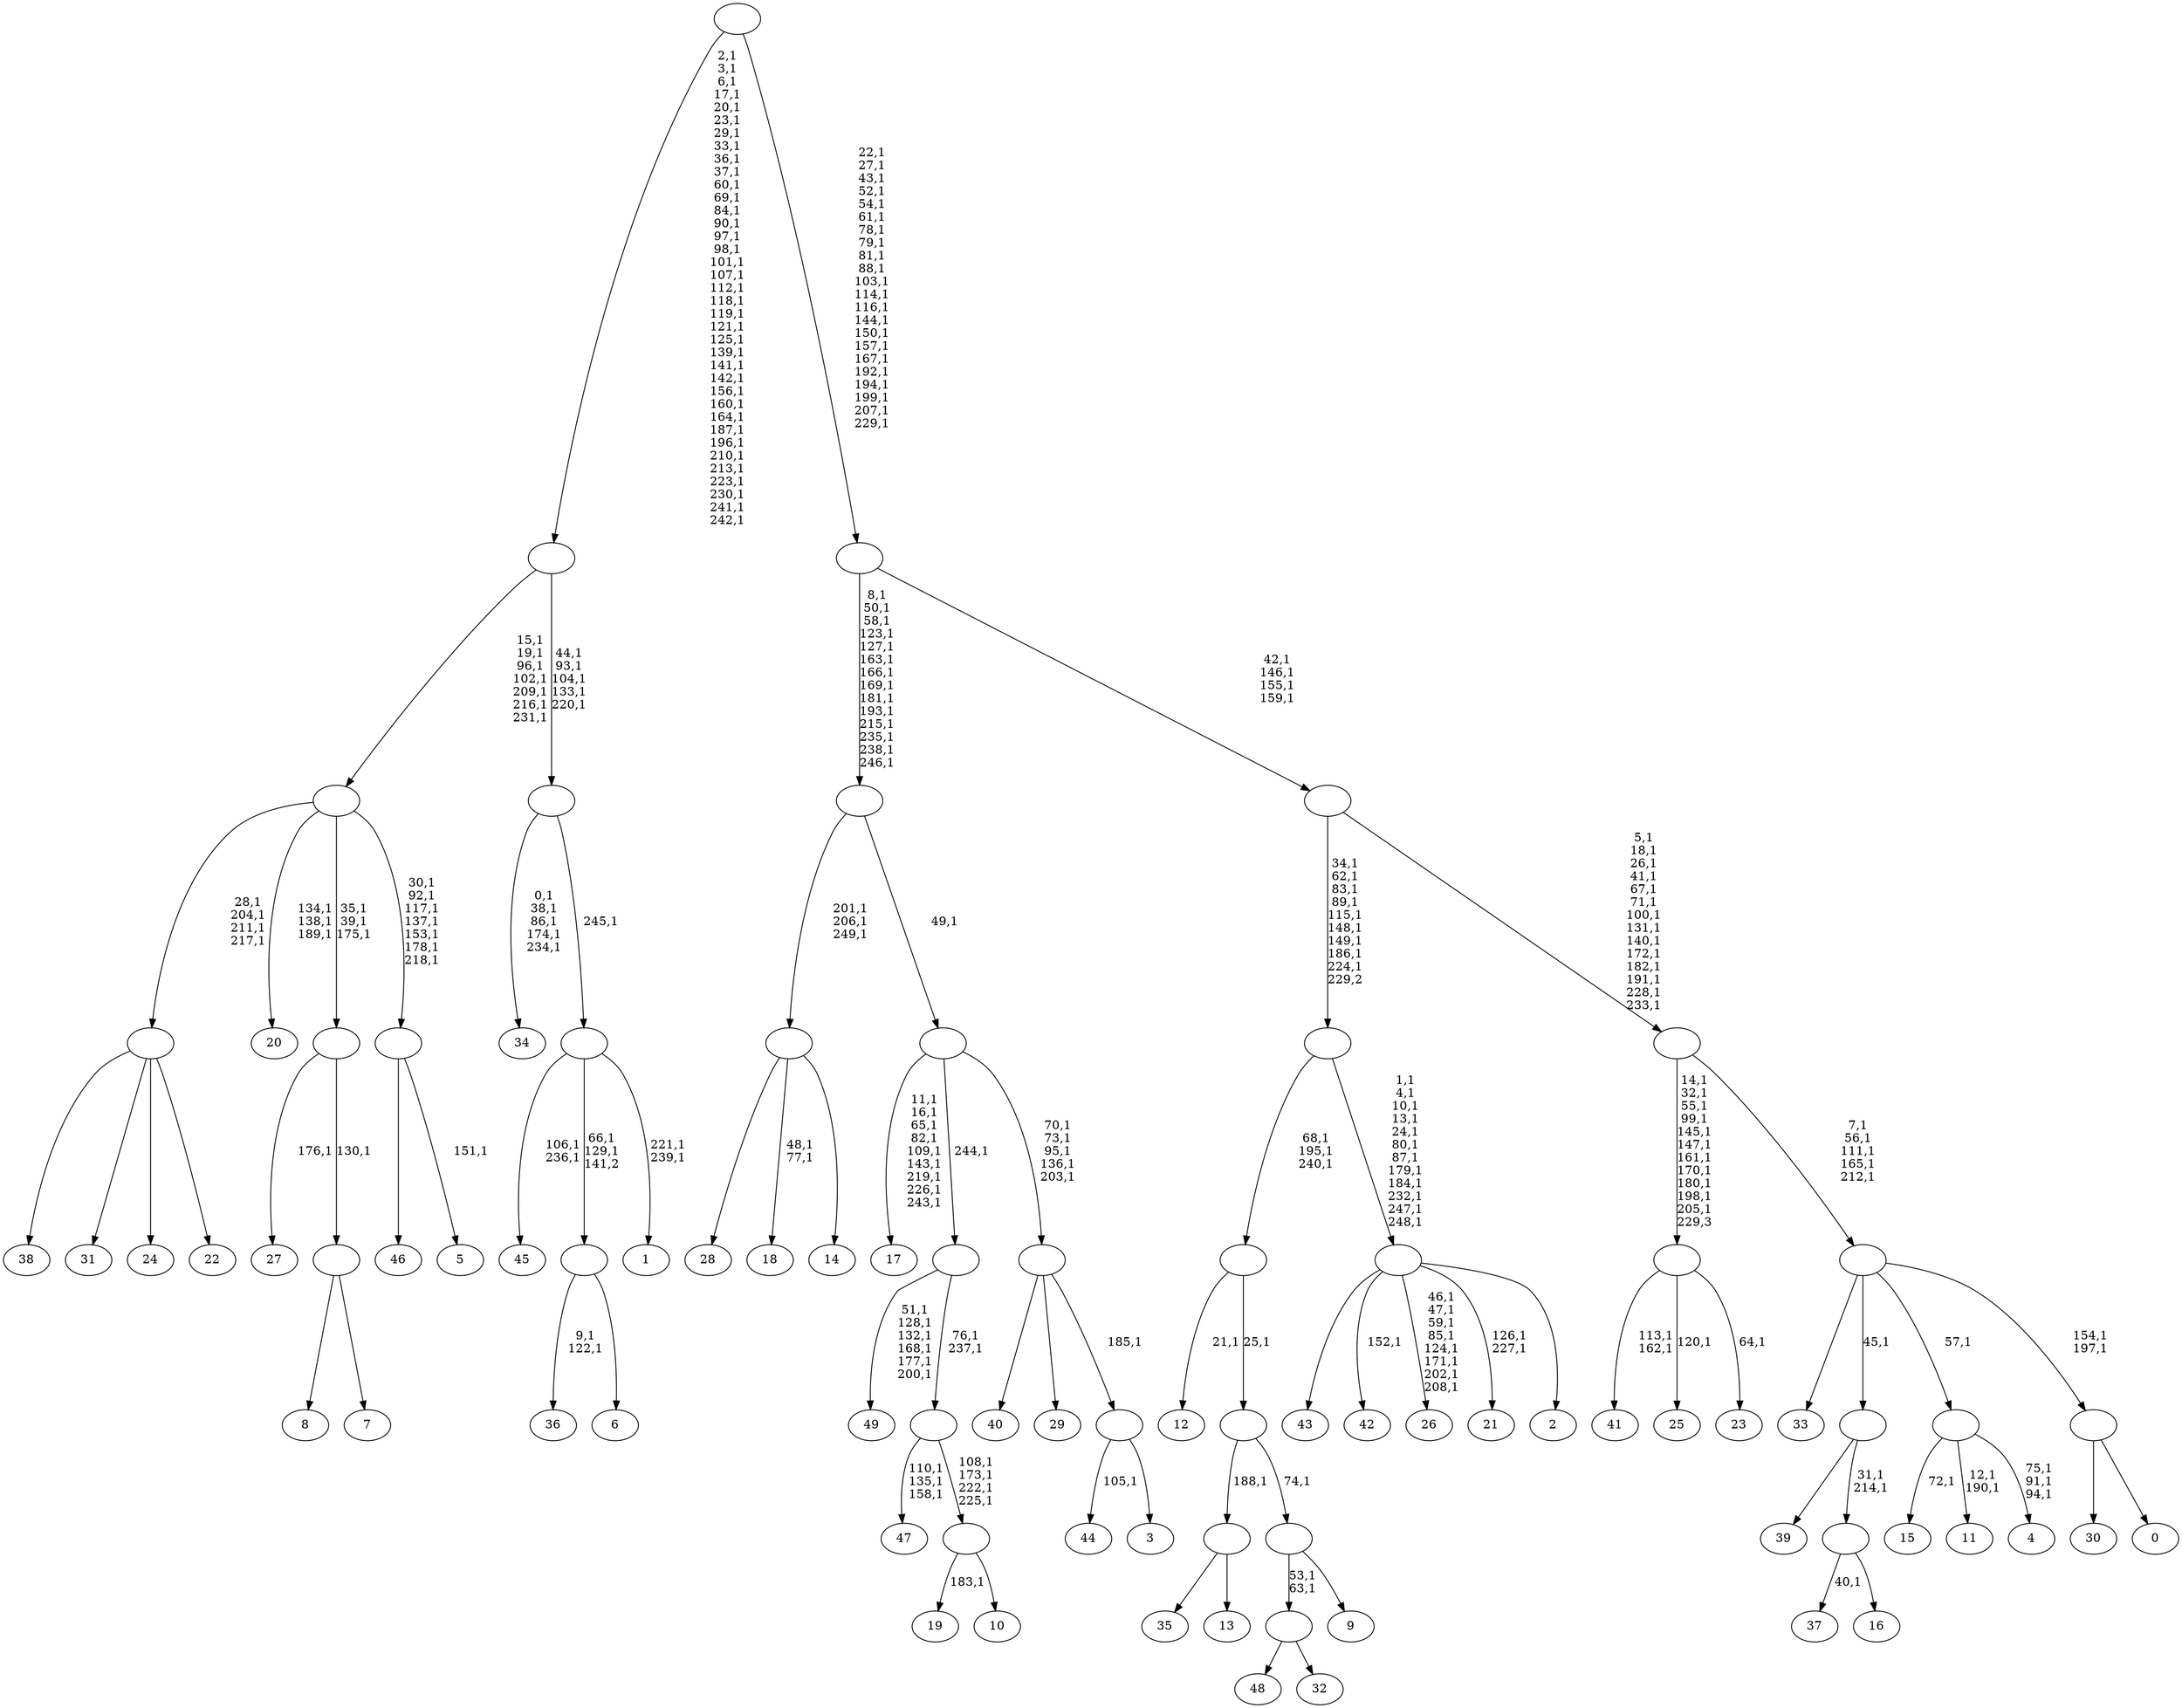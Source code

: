 digraph T {
	300 [label="49"]
	293 [label="48"]
	292 [label="47"]
	288 [label="46"]
	287 [label="45"]
	284 [label="44"]
	282 [label="43"]
	281 [label="42"]
	279 [label="41"]
	276 [label="40"]
	275 [label="39"]
	274 [label="38"]
	273 [label="37"]
	271 [label="36"]
	268 [label="35"]
	267 [label="34"]
	261 [label="33"]
	260 [label="32"]
	259 [label=""]
	257 [label="31"]
	256 [label="30"]
	255 [label="29"]
	254 [label="28"]
	253 [label="27"]
	251 [label="26"]
	242 [label="25"]
	240 [label="24"]
	239 [label="23"]
	237 [label=""]
	226 [label="22"]
	225 [label=""]
	221 [label="21"]
	218 [label="20"]
	214 [label="19"]
	212 [label="18"]
	209 [label="17"]
	199 [label="16"]
	198 [label=""]
	196 [label=""]
	195 [label="15"]
	193 [label="14"]
	192 [label=""]
	189 [label="13"]
	188 [label=""]
	187 [label="12"]
	185 [label="11"]
	182 [label="10"]
	181 [label=""]
	177 [label=""]
	175 [label=""]
	174 [label="9"]
	173 [label=""]
	172 [label=""]
	171 [label=""]
	168 [label="8"]
	167 [label="7"]
	166 [label=""]
	165 [label=""]
	162 [label="6"]
	161 [label=""]
	159 [label="5"]
	157 [label=""]
	150 [label=""]
	143 [label="4"]
	139 [label=""]
	138 [label="3"]
	137 [label=""]
	136 [label=""]
	131 [label=""]
	130 [label=""]
	116 [label="2"]
	115 [label=""]
	103 [label=""]
	94 [label="1"]
	91 [label=""]
	90 [label=""]
	85 [label=""]
	48 [label="0"]
	47 [label=""]
	45 [label=""]
	40 [label=""]
	26 [label=""]
	22 [label=""]
	0 [label=""]
	259 -> 293 [label=""]
	259 -> 260 [label=""]
	237 -> 239 [label="64,1"]
	237 -> 242 [label="120,1"]
	237 -> 279 [label="113,1\n162,1"]
	225 -> 274 [label=""]
	225 -> 257 [label=""]
	225 -> 240 [label=""]
	225 -> 226 [label=""]
	198 -> 273 [label="40,1"]
	198 -> 199 [label=""]
	196 -> 198 [label="31,1\n214,1"]
	196 -> 275 [label=""]
	192 -> 212 [label="48,1\n77,1"]
	192 -> 254 [label=""]
	192 -> 193 [label=""]
	188 -> 268 [label=""]
	188 -> 189 [label=""]
	181 -> 214 [label="183,1"]
	181 -> 182 [label=""]
	177 -> 181 [label="108,1\n173,1\n222,1\n225,1"]
	177 -> 292 [label="110,1\n135,1\n158,1"]
	175 -> 177 [label="76,1\n237,1"]
	175 -> 300 [label="51,1\n128,1\n132,1\n168,1\n177,1\n200,1"]
	173 -> 259 [label="53,1\n63,1"]
	173 -> 174 [label=""]
	172 -> 188 [label="188,1"]
	172 -> 173 [label="74,1"]
	171 -> 187 [label="21,1"]
	171 -> 172 [label="25,1"]
	166 -> 168 [label=""]
	166 -> 167 [label=""]
	165 -> 253 [label="176,1"]
	165 -> 166 [label="130,1"]
	161 -> 271 [label="9,1\n122,1"]
	161 -> 162 [label=""]
	157 -> 159 [label="151,1"]
	157 -> 288 [label=""]
	150 -> 157 [label="30,1\n92,1\n117,1\n137,1\n153,1\n178,1\n218,1"]
	150 -> 165 [label="35,1\n39,1\n175,1"]
	150 -> 218 [label="134,1\n138,1\n189,1"]
	150 -> 225 [label="28,1\n204,1\n211,1\n217,1"]
	139 -> 143 [label="75,1\n91,1\n94,1"]
	139 -> 185 [label="12,1\n190,1"]
	139 -> 195 [label="72,1"]
	137 -> 284 [label="105,1"]
	137 -> 138 [label=""]
	136 -> 276 [label=""]
	136 -> 255 [label=""]
	136 -> 137 [label="185,1"]
	131 -> 136 [label="70,1\n73,1\n95,1\n136,1\n203,1"]
	131 -> 209 [label="11,1\n16,1\n65,1\n82,1\n109,1\n143,1\n219,1\n226,1\n243,1"]
	131 -> 175 [label="244,1"]
	130 -> 192 [label="201,1\n206,1\n249,1"]
	130 -> 131 [label="49,1"]
	115 -> 221 [label="126,1\n227,1"]
	115 -> 251 [label="46,1\n47,1\n59,1\n85,1\n124,1\n171,1\n202,1\n208,1"]
	115 -> 281 [label="152,1"]
	115 -> 282 [label=""]
	115 -> 116 [label=""]
	103 -> 115 [label="1,1\n4,1\n10,1\n13,1\n24,1\n80,1\n87,1\n179,1\n184,1\n232,1\n247,1\n248,1"]
	103 -> 171 [label="68,1\n195,1\n240,1"]
	91 -> 94 [label="221,1\n239,1"]
	91 -> 161 [label="66,1\n129,1\n141,2"]
	91 -> 287 [label="106,1\n236,1"]
	90 -> 267 [label="0,1\n38,1\n86,1\n174,1\n234,1"]
	90 -> 91 [label="245,1"]
	85 -> 90 [label="44,1\n93,1\n104,1\n133,1\n220,1"]
	85 -> 150 [label="15,1\n19,1\n96,1\n102,1\n209,1\n216,1\n231,1"]
	47 -> 256 [label=""]
	47 -> 48 [label=""]
	45 -> 47 [label="154,1\n197,1"]
	45 -> 261 [label=""]
	45 -> 196 [label="45,1"]
	45 -> 139 [label="57,1"]
	40 -> 45 [label="7,1\n56,1\n111,1\n165,1\n212,1"]
	40 -> 237 [label="14,1\n32,1\n55,1\n99,1\n145,1\n147,1\n161,1\n170,1\n180,1\n198,1\n205,1\n229,3"]
	26 -> 40 [label="5,1\n18,1\n26,1\n41,1\n67,1\n71,1\n100,1\n131,1\n140,1\n172,1\n182,1\n191,1\n228,1\n233,1"]
	26 -> 103 [label="34,1\n62,1\n83,1\n89,1\n115,1\n148,1\n149,1\n186,1\n224,1\n229,2"]
	22 -> 26 [label="42,1\n146,1\n155,1\n159,1"]
	22 -> 130 [label="8,1\n50,1\n58,1\n123,1\n127,1\n163,1\n166,1\n169,1\n181,1\n193,1\n215,1\n235,1\n238,1\n246,1"]
	0 -> 22 [label="22,1\n27,1\n43,1\n52,1\n54,1\n61,1\n78,1\n79,1\n81,1\n88,1\n103,1\n114,1\n116,1\n144,1\n150,1\n157,1\n167,1\n192,1\n194,1\n199,1\n207,1\n229,1"]
	0 -> 85 [label="2,1\n3,1\n6,1\n17,1\n20,1\n23,1\n29,1\n33,1\n36,1\n37,1\n60,1\n69,1\n84,1\n90,1\n97,1\n98,1\n101,1\n107,1\n112,1\n118,1\n119,1\n121,1\n125,1\n139,1\n141,1\n142,1\n156,1\n160,1\n164,1\n187,1\n196,1\n210,1\n213,1\n223,1\n230,1\n241,1\n242,1"]
}
